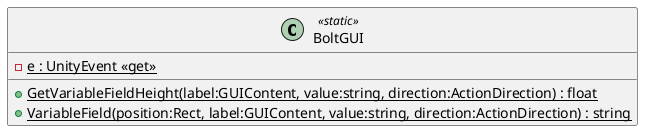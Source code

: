 @startuml
class BoltGUI <<static>> {
    - {static} e : UnityEvent <<get>>
    + {static} GetVariableFieldHeight(label:GUIContent, value:string, direction:ActionDirection) : float
    + {static} VariableField(position:Rect, label:GUIContent, value:string, direction:ActionDirection) : string
}
@enduml

